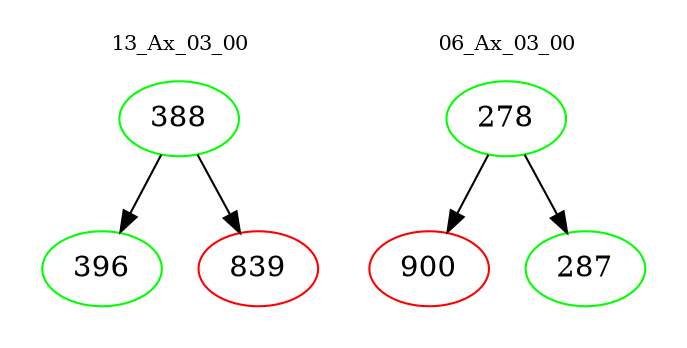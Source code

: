 digraph{
subgraph cluster_0 {
color = white
label = "13_Ax_03_00";
fontsize=10;
T0_388 [label="388", color="green"]
T0_388 -> T0_396 [color="black"]
T0_396 [label="396", color="green"]
T0_388 -> T0_839 [color="black"]
T0_839 [label="839", color="red"]
}
subgraph cluster_1 {
color = white
label = "06_Ax_03_00";
fontsize=10;
T1_278 [label="278", color="green"]
T1_278 -> T1_900 [color="black"]
T1_900 [label="900", color="red"]
T1_278 -> T1_287 [color="black"]
T1_287 [label="287", color="green"]
}
}
